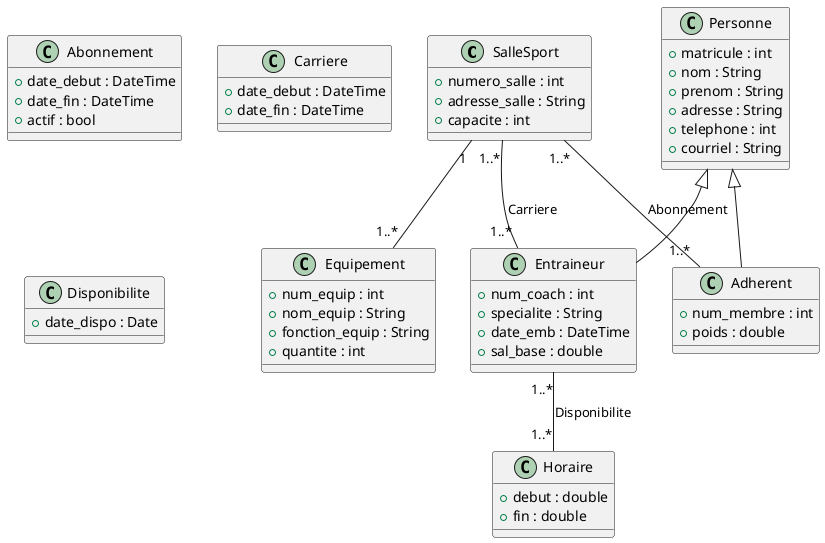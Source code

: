 @startuml

class SalleSport {
    + numero_salle : int
    + adresse_salle : String
    + capacite : int
}

class Equipement {
    + num_equip : int
    + nom_equip : String
    + fonction_equip : String
    + quantite : int
}

class Abonnement {
    + date_debut : DateTime
    + date_fin : DateTime
    + actif : bool
}

class Adherent {
    + num_membre : int
    + poids : double
}

class Carriere {
    + date_debut : DateTime
    + date_fin : DateTime
}

class Horaire {
    + debut : double
    + fin : double
}

class Disponibilite {
    + date_dispo : Date
}

class Personne {
    + matricule : int
    + nom : String
    + prenom : String
    + adresse : String
    + telephone : int
    + courriel : String
}

class Entraineur {
    + num_coach : int
    + specialite : String
    + date_emb : DateTime
    + sal_base : double
}

'SalleSport possède plusieurs Equipements
SalleSport "1" -- "1..*" Equipement

'Relation many-to-many entre SalleSport et Adherent avec Abonnement comme table composite
SalleSport "1..*" -- "1..*" Adherent : Abonnement

'Relation many-to-many entre SalleSport et Entraineur avec Carriere comme table composite
SalleSport "1..*" -- "1..*" Entraineur : Carriere

'Relation many-to-many entre Entraineur et Horaire avec Disponibilite comme table composite
Entraineur "1..*" -- "1..*" Horaire : Disponibilite

'Héritage de Personne par Adherent et Entraineur
Personne <|-- Adherent
Personne <|-- Entraineur

@enduml
